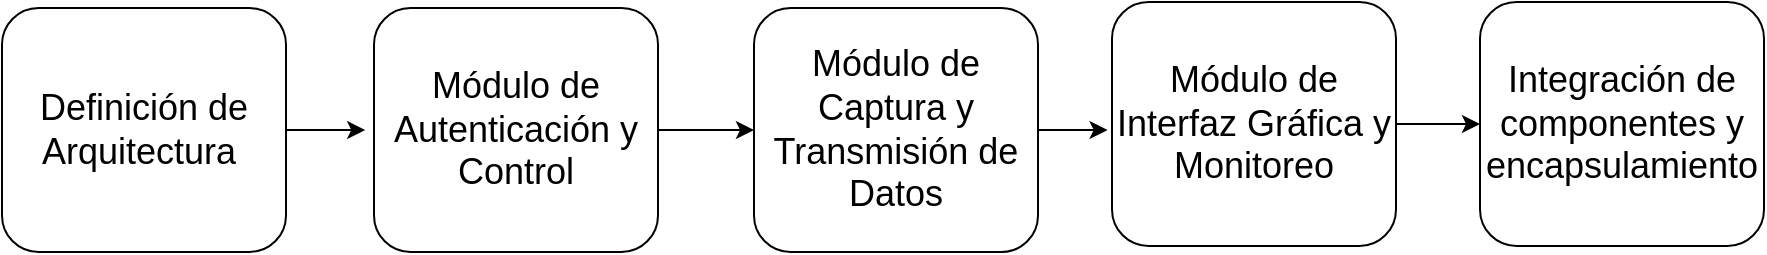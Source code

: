 <mxfile version="24.8.0">
  <diagram name="Página-1" id="gnf3Gjwf16vVteSYFVyj">
    <mxGraphModel dx="1050" dy="557" grid="0" gridSize="10" guides="1" tooltips="1" connect="1" arrows="1" fold="1" page="1" pageScale="1" pageWidth="827" pageHeight="1169" math="0" shadow="0">
      <root>
        <mxCell id="0" />
        <mxCell id="1" parent="0" />
        <mxCell id="uQDyN94l8EI0AwUZITkr-11" style="edgeStyle=orthogonalEdgeStyle;rounded=0;orthogonalLoop=1;jettySize=auto;html=1;exitX=1;exitY=0.5;exitDx=0;exitDy=0;" edge="1" parent="1" source="v9fnl0WQc4zvzUVvi5Fd-1">
          <mxGeometry relative="1" as="geometry">
            <mxPoint x="183.6" y="277" as="targetPoint" />
          </mxGeometry>
        </mxCell>
        <mxCell id="v9fnl0WQc4zvzUVvi5Fd-1" value="&lt;font style=&quot;font-size: 18px;&quot;&gt;Definición de Arquitectura&amp;nbsp;&lt;/font&gt;" style="rounded=1;whiteSpace=wrap;html=1;" parent="1" vertex="1">
          <mxGeometry x="2" y="216" width="142" height="122" as="geometry" />
        </mxCell>
        <mxCell id="uQDyN94l8EI0AwUZITkr-12" style="edgeStyle=orthogonalEdgeStyle;rounded=0;orthogonalLoop=1;jettySize=auto;html=1;exitX=1;exitY=0.5;exitDx=0;exitDy=0;entryX=0;entryY=0.5;entryDx=0;entryDy=0;" edge="1" parent="1" source="uQDyN94l8EI0AwUZITkr-7" target="uQDyN94l8EI0AwUZITkr-8">
          <mxGeometry relative="1" as="geometry" />
        </mxCell>
        <mxCell id="uQDyN94l8EI0AwUZITkr-7" value="&lt;font style=&quot;font-size: 18px;&quot;&gt;Módulo de Autenticación y Control&lt;/font&gt;" style="rounded=1;whiteSpace=wrap;html=1;" vertex="1" parent="1">
          <mxGeometry x="188" y="216" width="142" height="122" as="geometry" />
        </mxCell>
        <mxCell id="uQDyN94l8EI0AwUZITkr-17" style="edgeStyle=orthogonalEdgeStyle;rounded=0;orthogonalLoop=1;jettySize=auto;html=1;exitX=1;exitY=0.5;exitDx=0;exitDy=0;" edge="1" parent="1" source="uQDyN94l8EI0AwUZITkr-8">
          <mxGeometry relative="1" as="geometry">
            <mxPoint x="554.8" y="277" as="targetPoint" />
          </mxGeometry>
        </mxCell>
        <mxCell id="uQDyN94l8EI0AwUZITkr-8" value="&lt;font style=&quot;font-size: 18px;&quot;&gt;Módulo de Captura y Transmisión de Datos&lt;/font&gt;" style="rounded=1;whiteSpace=wrap;html=1;" vertex="1" parent="1">
          <mxGeometry x="378" y="216" width="142" height="122" as="geometry" />
        </mxCell>
        <mxCell id="uQDyN94l8EI0AwUZITkr-14" style="edgeStyle=orthogonalEdgeStyle;rounded=0;orthogonalLoop=1;jettySize=auto;html=1;exitX=1;exitY=0.5;exitDx=0;exitDy=0;entryX=0;entryY=0.5;entryDx=0;entryDy=0;" edge="1" parent="1" source="uQDyN94l8EI0AwUZITkr-9" target="uQDyN94l8EI0AwUZITkr-10">
          <mxGeometry relative="1" as="geometry" />
        </mxCell>
        <mxCell id="uQDyN94l8EI0AwUZITkr-9" value="&lt;font style=&quot;font-size: 18px;&quot;&gt;Módulo de Interfaz Gráfica y Monitoreo&lt;/font&gt;" style="rounded=1;whiteSpace=wrap;html=1;" vertex="1" parent="1">
          <mxGeometry x="557" y="213" width="142" height="122" as="geometry" />
        </mxCell>
        <mxCell id="uQDyN94l8EI0AwUZITkr-10" value="&lt;font style=&quot;font-size: 18px;&quot;&gt;Integración de componentes y encapsulamiento&lt;/font&gt;" style="rounded=1;whiteSpace=wrap;html=1;" vertex="1" parent="1">
          <mxGeometry x="741" y="213" width="142" height="122" as="geometry" />
        </mxCell>
      </root>
    </mxGraphModel>
  </diagram>
</mxfile>
